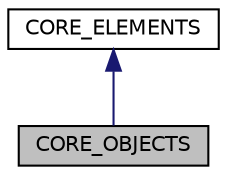 digraph "CORE_OBJECTS"
{
  edge [fontname="Helvetica",fontsize="10",labelfontname="Helvetica",labelfontsize="10"];
  node [fontname="Helvetica",fontsize="10",shape=record];
  Node1 [label="CORE_OBJECTS",height=0.2,width=0.4,color="black", fillcolor="grey75", style="filled" fontcolor="black"];
  Node2 -> Node1 [dir="back",color="midnightblue",fontsize="10",style="solid",fontname="Helvetica"];
  Node2 [label="CORE_ELEMENTS",height=0.2,width=0.4,color="black", fillcolor="white", style="filled",URL="$class_c_o_r_e___e_l_e_m_e_n_t_s.html"];
}
